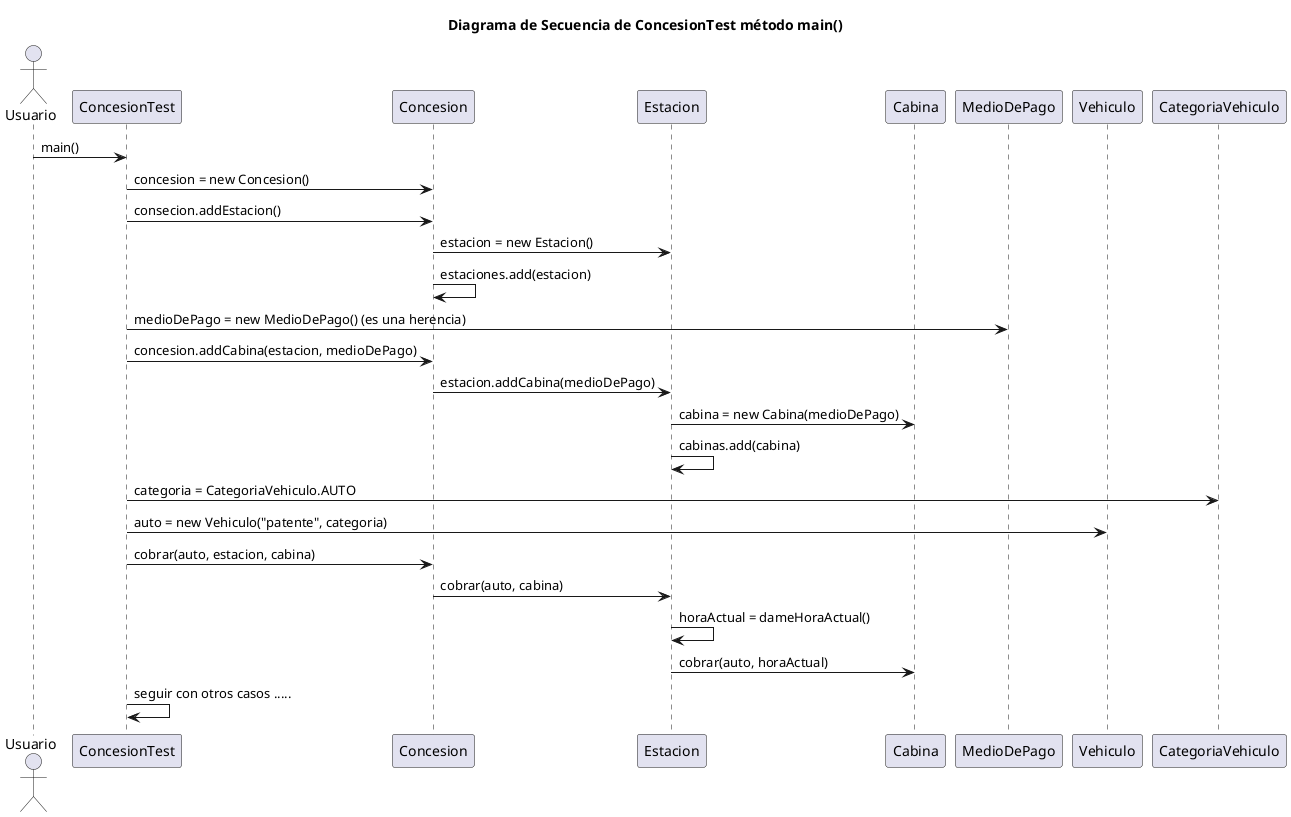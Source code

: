 @startuml

Title Diagrama de Secuencia de ConcesionTest método main()

actor Usuario as U
participant ConcesionTest as CT
participant Concesion as C
participant Estacion as E
participant Cabina as Cab
participant MedioDePago as MdP
participant Vehiculo as Veh
participant CategoriaVehiculo as CtV

U -> CT : main()
CT -> C : concesion = new Concesion()
CT -> C : consecion.addEstacion()
C -> E : estacion = new Estacion()
C -> C : estaciones.add(estacion)
CT -> MdP : medioDePago = new MedioDePago() (es una herencia)
CT -> C : concesion.addCabina(estacion, medioDePago)
C -> E : estacion.addCabina(medioDePago)
E -> Cab : cabina = new Cabina(medioDePago)
E -> E : cabinas.add(cabina)
CT -> CtV : categoria = CategoriaVehiculo.AUTO
CT -> Veh : auto = new Vehiculo("patente", categoria)
CT -> C : cobrar(auto, estacion, cabina)
C -> E : cobrar(auto, cabina)
E -> E : horaActual = dameHoraActual()
E -> Cab : cobrar(auto, horaActual)
CT -> CT : seguir con otros casos .....

@enduml
